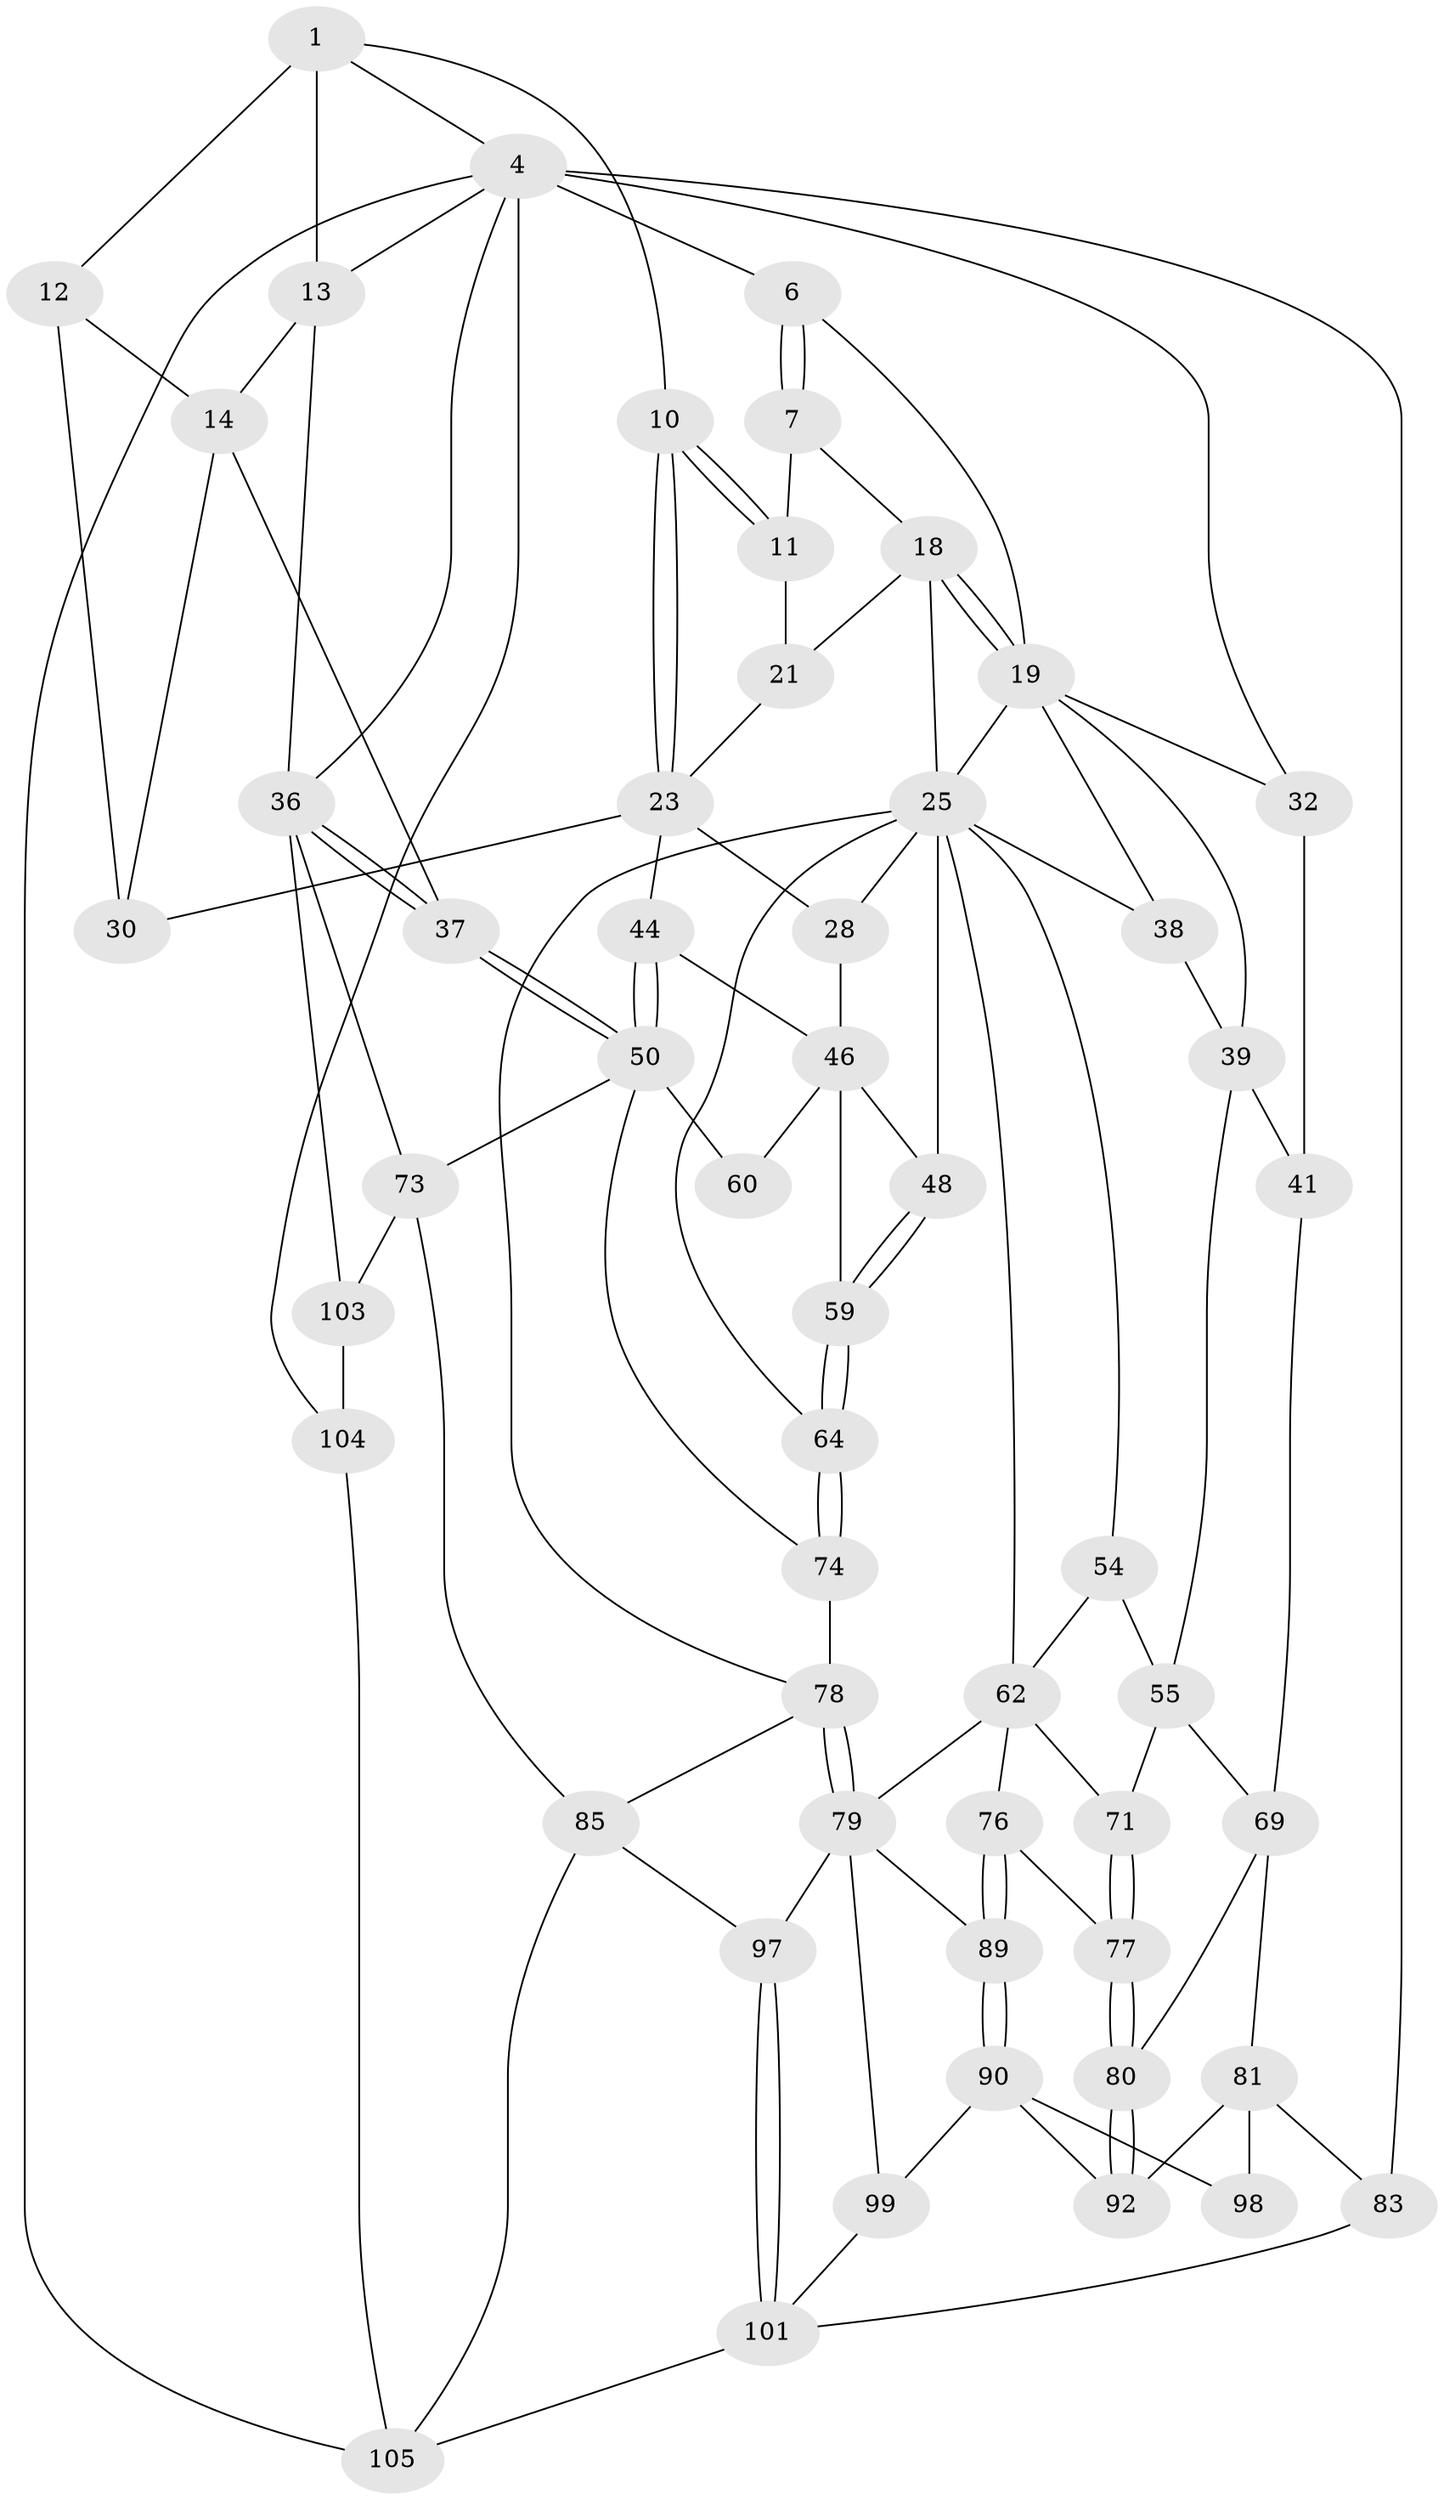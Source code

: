 // original degree distribution, {3: 0.018518518518518517, 4: 0.23148148148148148, 6: 0.21296296296296297, 5: 0.5370370370370371}
// Generated by graph-tools (version 1.1) at 2025/17/03/09/25 04:17:01]
// undirected, 54 vertices, 117 edges
graph export_dot {
graph [start="1"]
  node [color=gray90,style=filled];
  1 [pos="+0.8201703010074199+0",super="+9+2"];
  4 [pos="+1+0",super="+87+5"];
  6 [pos="+0.24066872641151996+0"];
  7 [pos="+0.3002560378575302+0",super="+17+8"];
  10 [pos="+0.7400824701981459+0.10018697437603502"];
  11 [pos="+0.5890270729071024+0",super="+16"];
  12 [pos="+0.8516365744244474+0.10987929792165525",super="+15"];
  13 [pos="+0.9095360079474627+0.11693103056392383",super="+35"];
  14 [pos="+0.8909801224871512+0.11892085831189964",super="+34"];
  18 [pos="+0.44601076988442956+0.09274303285820615",super="+22"];
  19 [pos="+0.31132736456379956+0.10133984588054634",super="+20+27"];
  21 [pos="+0.5617211474132269+0.09062555102811123"];
  23 [pos="+0.7274961652554718+0.1217285922781754",super="+24+31"];
  25 [pos="+0.4704978049465858+0.16383394725757366",super="+26+29"];
  28 [pos="+0.6101302243849038+0.18302063751882022"];
  30 [pos="+0.8115521960845299+0.24146654573072948"];
  32 [pos="+0+0.16070410247946806"];
  36 [pos="+1+0.30995989796288576",super="+72"];
  37 [pos="+1+0.3198258456612526"];
  38 [pos="+0.3235016997033039+0.26043111260744484"];
  39 [pos="+0.14922781867833498+0.21903924645451658",super="+40+51"];
  41 [pos="+0+0.32395912474293204",super="+42"];
  44 [pos="+0.7707084514293218+0.2837648419654713",super="+45"];
  46 [pos="+0.7116328793695473+0.32495332444133984",super="+58+47"];
  48 [pos="+0.528344818876738+0.34863739678768313"];
  50 [pos="+1+0.3221344798172565",super="+56"];
  54 [pos="+0.21534048519598636+0.34841047466894676"];
  55 [pos="+0.10591472654587286+0.3426273507984225",super="+68"];
  59 [pos="+0.6108398542411995+0.4194296819976525"];
  60 [pos="+0.7689904101709495+0.4519575260911603"];
  62 [pos="+0.37291436380366716+0.4374031550479122",super="+75+63"];
  64 [pos="+0.5941814346451567+0.5028178075320102"];
  69 [pos="+0.07206533135311353+0.5495750639059767",super="+70"];
  71 [pos="+0.22002325191449873+0.4914910389931042"];
  73 [pos="+0.8908182429428271+0.6328878019630122",super="+84"];
  74 [pos="+0.6504201399972892+0.5584269160776779"];
  76 [pos="+0.22776590720488935+0.5879647689346279"];
  77 [pos="+0.20838536752049674+0.5756885486516262"];
  78 [pos="+0.46210120444292024+0.6330722604299543",super="+86"];
  79 [pos="+0.44315283445967846+0.6515880024458506",super="+93"];
  80 [pos="+0.1269117449208078+0.586771927266064"];
  81 [pos="+0+0.6314897842043751",super="+82+95"];
  83 [pos="+0+1"];
  85 [pos="+0.7267688526343851+0.6913040721561489",super="+96"];
  89 [pos="+0.2406299983817668+0.6626944278213607"];
  90 [pos="+0.16807342793624425+0.777986012054385",super="+100+91"];
  92 [pos="+0.11062120972003996+0.6611637404174976"];
  97 [pos="+0.5225187075067045+0.7740421064635734"];
  98 [pos="+0.09807892594894718+0.7825853487438043",super="+106"];
  99 [pos="+0.25919053919191704+0.8618948541150947"];
  101 [pos="+0.492238797094491+1",super="+102"];
  103 [pos="+0.8938987914990963+0.8065124488951965"];
  104 [pos="+0.8747907175813002+0.8382683851027546"];
  105 [pos="+0.7210758645182644+0.8761168479691739",super="+107"];
  1 -- 10;
  1 -- 12 [weight=2];
  1 -- 4;
  1 -- 13;
  4 -- 83 [weight=2];
  4 -- 104;
  4 -- 13;
  4 -- 36;
  4 -- 105;
  4 -- 32;
  4 -- 6;
  6 -- 7;
  6 -- 7;
  6 -- 19;
  7 -- 18;
  7 -- 11 [weight=2];
  10 -- 11;
  10 -- 11;
  10 -- 23;
  10 -- 23;
  11 -- 21;
  12 -- 14;
  12 -- 30;
  13 -- 14;
  13 -- 36;
  14 -- 37;
  14 -- 30;
  18 -- 19;
  18 -- 19;
  18 -- 25;
  18 -- 21;
  19 -- 32;
  19 -- 39;
  19 -- 25;
  19 -- 38;
  21 -- 23;
  23 -- 28;
  23 -- 44;
  23 -- 30;
  25 -- 64;
  25 -- 38;
  25 -- 78;
  25 -- 48;
  25 -- 54;
  25 -- 28;
  25 -- 62;
  28 -- 46;
  32 -- 41;
  36 -- 37;
  36 -- 37;
  36 -- 73;
  36 -- 103;
  37 -- 50;
  37 -- 50;
  38 -- 39;
  39 -- 41 [weight=2];
  39 -- 55;
  41 -- 69;
  44 -- 50 [weight=2];
  44 -- 50;
  44 -- 46;
  46 -- 59;
  46 -- 60;
  46 -- 48;
  48 -- 59;
  48 -- 59;
  50 -- 73;
  50 -- 74;
  50 -- 60 [weight=2];
  54 -- 55;
  54 -- 62;
  55 -- 69;
  55 -- 71;
  59 -- 64;
  59 -- 64;
  62 -- 76;
  62 -- 79;
  62 -- 71;
  64 -- 74;
  64 -- 74;
  69 -- 80;
  69 -- 81;
  71 -- 77;
  71 -- 77;
  73 -- 85;
  73 -- 103;
  74 -- 78;
  76 -- 77;
  76 -- 89;
  76 -- 89;
  77 -- 80;
  77 -- 80;
  78 -- 79;
  78 -- 79;
  78 -- 85;
  79 -- 89;
  79 -- 99;
  79 -- 97;
  80 -- 92;
  80 -- 92;
  81 -- 83;
  81 -- 98 [weight=2];
  81 -- 92;
  83 -- 101;
  85 -- 97;
  85 -- 105;
  89 -- 90;
  89 -- 90;
  90 -- 99;
  90 -- 92;
  90 -- 98 [weight=2];
  97 -- 101;
  97 -- 101;
  99 -- 101;
  101 -- 105;
  103 -- 104;
  104 -- 105;
}
